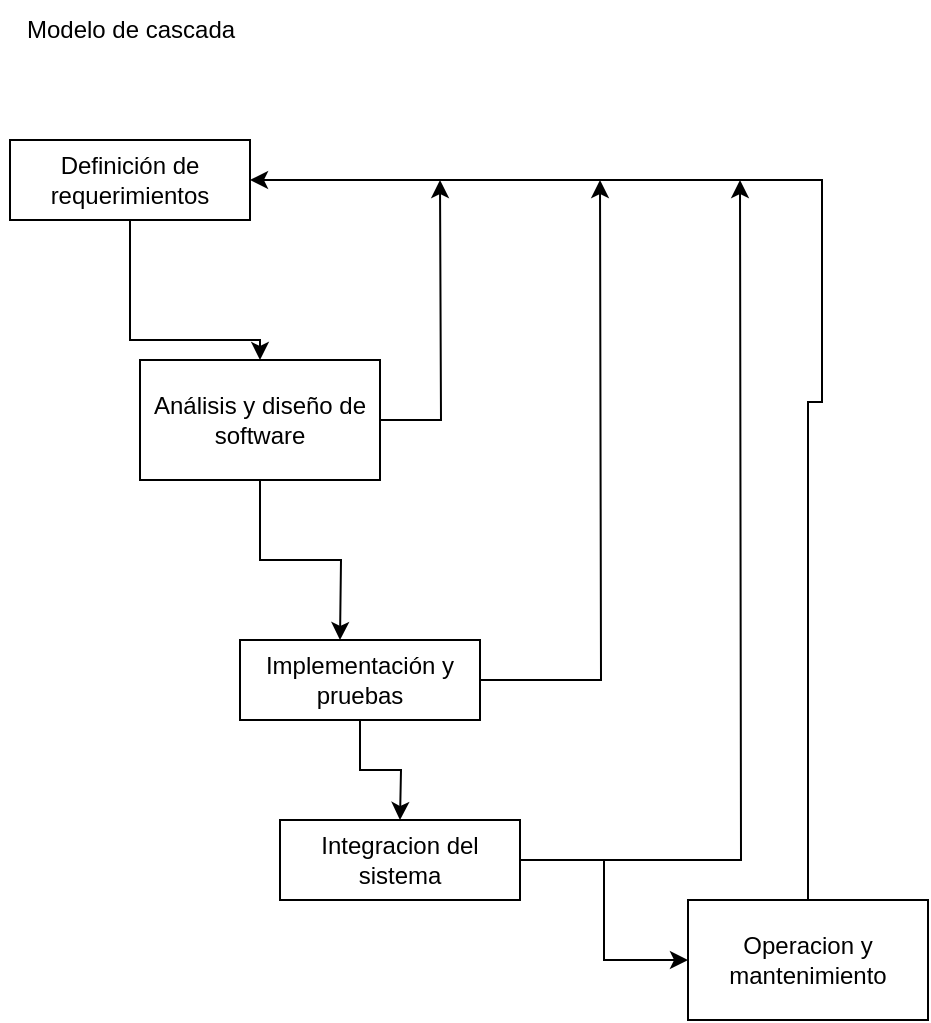 <mxfile version="22.1.21" type="github">
  <diagram name="Página-1" id="Z-O44C4FF3SOFTt92Qq4">
    <mxGraphModel dx="793" dy="432" grid="1" gridSize="10" guides="1" tooltips="1" connect="1" arrows="1" fold="1" page="1" pageScale="1" pageWidth="827" pageHeight="1169" math="0" shadow="0">
      <root>
        <mxCell id="0" />
        <mxCell id="1" parent="0" />
        <mxCell id="5-70dFtJbFbvVQmUKBHY-1" value="Modelo de cascada" style="text;html=1;align=center;verticalAlign=middle;resizable=0;points=[];autosize=1;strokeColor=none;fillColor=none;" vertex="1" parent="1">
          <mxGeometry x="70" y="80" width="130" height="30" as="geometry" />
        </mxCell>
        <mxCell id="5-70dFtJbFbvVQmUKBHY-4" value="" style="edgeStyle=orthogonalEdgeStyle;rounded=0;orthogonalLoop=1;jettySize=auto;html=1;" edge="1" parent="1" source="5-70dFtJbFbvVQmUKBHY-2" target="5-70dFtJbFbvVQmUKBHY-3">
          <mxGeometry relative="1" as="geometry">
            <Array as="points">
              <mxPoint x="135" y="250" />
              <mxPoint x="200" y="250" />
            </Array>
          </mxGeometry>
        </mxCell>
        <mxCell id="5-70dFtJbFbvVQmUKBHY-2" value="Definición de requerimientos" style="rounded=0;whiteSpace=wrap;html=1;" vertex="1" parent="1">
          <mxGeometry x="75" y="150" width="120" height="40" as="geometry" />
        </mxCell>
        <mxCell id="5-70dFtJbFbvVQmUKBHY-5" style="edgeStyle=orthogonalEdgeStyle;rounded=0;orthogonalLoop=1;jettySize=auto;html=1;" edge="1" parent="1" source="5-70dFtJbFbvVQmUKBHY-3">
          <mxGeometry relative="1" as="geometry">
            <mxPoint x="240" y="400" as="targetPoint" />
          </mxGeometry>
        </mxCell>
        <mxCell id="5-70dFtJbFbvVQmUKBHY-12" style="edgeStyle=orthogonalEdgeStyle;rounded=0;orthogonalLoop=1;jettySize=auto;html=1;" edge="1" parent="1" source="5-70dFtJbFbvVQmUKBHY-3">
          <mxGeometry relative="1" as="geometry">
            <mxPoint x="290" y="170" as="targetPoint" />
          </mxGeometry>
        </mxCell>
        <mxCell id="5-70dFtJbFbvVQmUKBHY-3" value="Análisis y diseño de software" style="whiteSpace=wrap;html=1;rounded=0;" vertex="1" parent="1">
          <mxGeometry x="140" y="260" width="120" height="60" as="geometry" />
        </mxCell>
        <mxCell id="5-70dFtJbFbvVQmUKBHY-7" style="edgeStyle=orthogonalEdgeStyle;rounded=0;orthogonalLoop=1;jettySize=auto;html=1;" edge="1" parent="1" source="5-70dFtJbFbvVQmUKBHY-6">
          <mxGeometry relative="1" as="geometry">
            <mxPoint x="270" y="490" as="targetPoint" />
          </mxGeometry>
        </mxCell>
        <mxCell id="5-70dFtJbFbvVQmUKBHY-13" style="edgeStyle=orthogonalEdgeStyle;rounded=0;orthogonalLoop=1;jettySize=auto;html=1;" edge="1" parent="1" source="5-70dFtJbFbvVQmUKBHY-6">
          <mxGeometry relative="1" as="geometry">
            <mxPoint x="370" y="170" as="targetPoint" />
          </mxGeometry>
        </mxCell>
        <mxCell id="5-70dFtJbFbvVQmUKBHY-6" value="Implementación y pruebas" style="rounded=0;whiteSpace=wrap;html=1;" vertex="1" parent="1">
          <mxGeometry x="190" y="400" width="120" height="40" as="geometry" />
        </mxCell>
        <mxCell id="5-70dFtJbFbvVQmUKBHY-10" value="" style="edgeStyle=orthogonalEdgeStyle;rounded=0;orthogonalLoop=1;jettySize=auto;html=1;" edge="1" parent="1" source="5-70dFtJbFbvVQmUKBHY-8" target="5-70dFtJbFbvVQmUKBHY-9">
          <mxGeometry relative="1" as="geometry" />
        </mxCell>
        <mxCell id="5-70dFtJbFbvVQmUKBHY-14" style="edgeStyle=orthogonalEdgeStyle;rounded=0;orthogonalLoop=1;jettySize=auto;html=1;" edge="1" parent="1" source="5-70dFtJbFbvVQmUKBHY-8">
          <mxGeometry relative="1" as="geometry">
            <mxPoint x="440" y="170" as="targetPoint" />
          </mxGeometry>
        </mxCell>
        <mxCell id="5-70dFtJbFbvVQmUKBHY-8" value="Integracion del sistema" style="rounded=0;whiteSpace=wrap;html=1;" vertex="1" parent="1">
          <mxGeometry x="210" y="490" width="120" height="40" as="geometry" />
        </mxCell>
        <mxCell id="5-70dFtJbFbvVQmUKBHY-11" style="edgeStyle=orthogonalEdgeStyle;rounded=0;orthogonalLoop=1;jettySize=auto;html=1;" edge="1" parent="1" source="5-70dFtJbFbvVQmUKBHY-9" target="5-70dFtJbFbvVQmUKBHY-2">
          <mxGeometry relative="1" as="geometry">
            <mxPoint x="140" y="130" as="targetPoint" />
            <Array as="points">
              <mxPoint x="474" y="281" />
              <mxPoint x="481" y="281" />
              <mxPoint x="481" y="170" />
            </Array>
          </mxGeometry>
        </mxCell>
        <mxCell id="5-70dFtJbFbvVQmUKBHY-9" value="Operacion y mantenimiento" style="whiteSpace=wrap;html=1;rounded=0;" vertex="1" parent="1">
          <mxGeometry x="414" y="530" width="120" height="60" as="geometry" />
        </mxCell>
      </root>
    </mxGraphModel>
  </diagram>
</mxfile>
